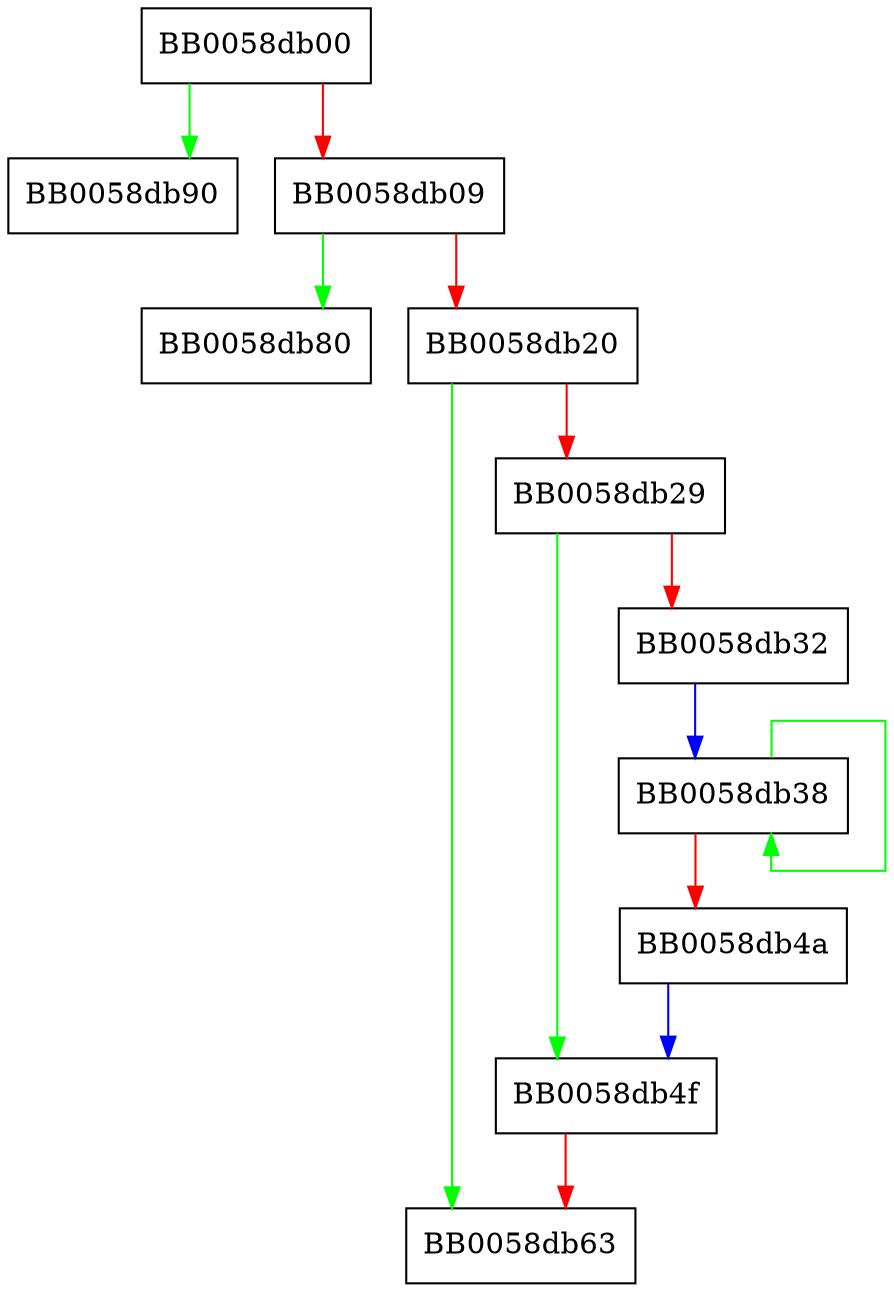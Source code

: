 digraph EC_ec_pre_comp_free {
  node [shape="box"];
  graph [splines=ortho];
  BB0058db00 -> BB0058db90 [color="green"];
  BB0058db00 -> BB0058db09 [color="red"];
  BB0058db09 -> BB0058db80 [color="green"];
  BB0058db09 -> BB0058db20 [color="red"];
  BB0058db20 -> BB0058db63 [color="green"];
  BB0058db20 -> BB0058db29 [color="red"];
  BB0058db29 -> BB0058db4f [color="green"];
  BB0058db29 -> BB0058db32 [color="red"];
  BB0058db32 -> BB0058db38 [color="blue"];
  BB0058db38 -> BB0058db38 [color="green"];
  BB0058db38 -> BB0058db4a [color="red"];
  BB0058db4a -> BB0058db4f [color="blue"];
  BB0058db4f -> BB0058db63 [color="red"];
}